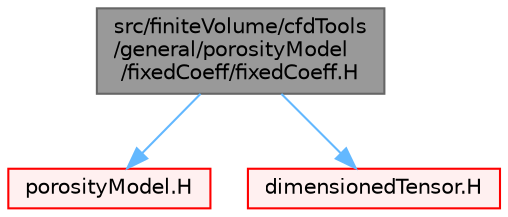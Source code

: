 digraph "src/finiteVolume/cfdTools/general/porosityModel/fixedCoeff/fixedCoeff.H"
{
 // LATEX_PDF_SIZE
  bgcolor="transparent";
  edge [fontname=Helvetica,fontsize=10,labelfontname=Helvetica,labelfontsize=10];
  node [fontname=Helvetica,fontsize=10,shape=box,height=0.2,width=0.4];
  Node1 [id="Node000001",label="src/finiteVolume/cfdTools\l/general/porosityModel\l/fixedCoeff/fixedCoeff.H",height=0.2,width=0.4,color="gray40", fillcolor="grey60", style="filled", fontcolor="black",tooltip=" "];
  Node1 -> Node2 [id="edge1_Node000001_Node000002",color="steelblue1",style="solid",tooltip=" "];
  Node2 [id="Node000002",label="porosityModel.H",height=0.2,width=0.4,color="red", fillcolor="#FFF0F0", style="filled",URL="$porosityModel_8H.html",tooltip=" "];
  Node1 -> Node350 [id="edge2_Node000001_Node000350",color="steelblue1",style="solid",tooltip=" "];
  Node350 [id="Node000350",label="dimensionedTensor.H",height=0.2,width=0.4,color="red", fillcolor="#FFF0F0", style="filled",URL="$dimensionedTensor_8H.html",tooltip=" "];
}
